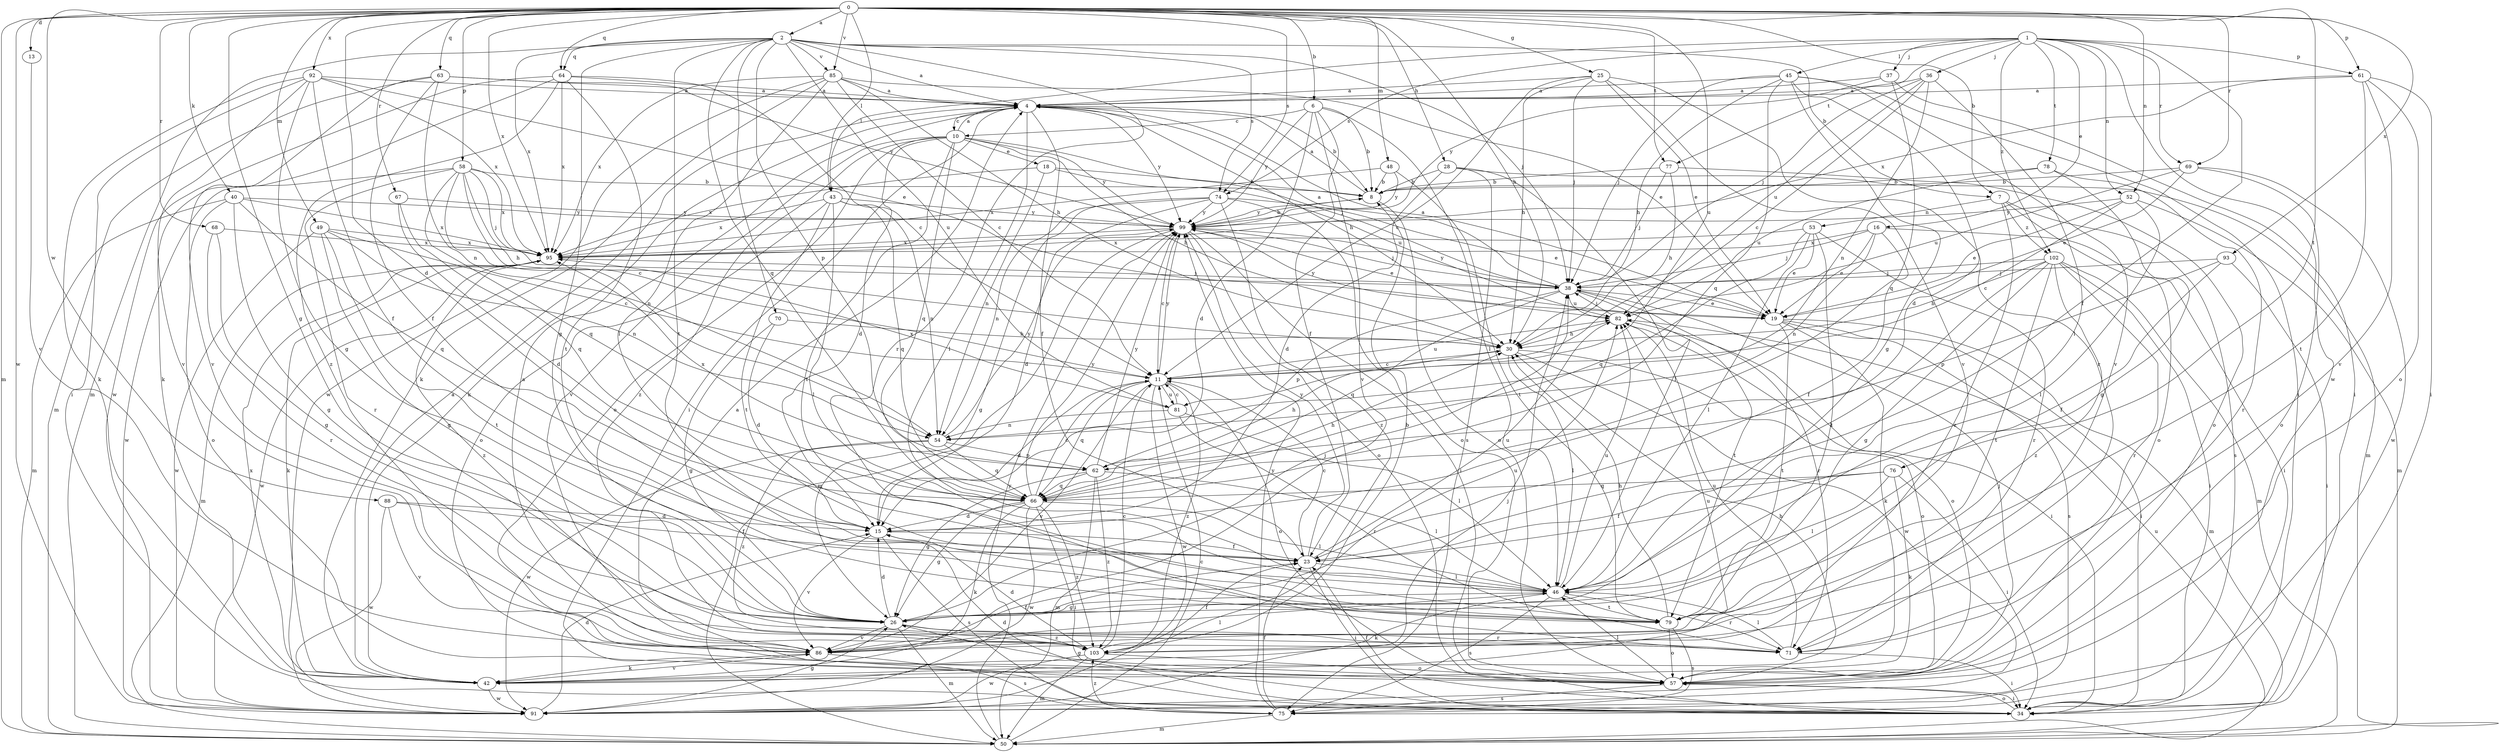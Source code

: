 strict digraph  {
0;
1;
2;
4;
6;
7;
8;
10;
11;
13;
15;
16;
18;
19;
23;
25;
26;
28;
30;
34;
36;
37;
38;
40;
42;
43;
45;
46;
48;
49;
50;
52;
53;
54;
57;
58;
61;
62;
63;
64;
66;
67;
68;
69;
70;
71;
74;
75;
76;
77;
78;
79;
81;
82;
85;
86;
88;
91;
92;
93;
95;
99;
102;
103;
0 -> 2  [label=a];
0 -> 6  [label=b];
0 -> 7  [label=b];
0 -> 13  [label=d];
0 -> 15  [label=d];
0 -> 25  [label=g];
0 -> 26  [label=g];
0 -> 28  [label=h];
0 -> 30  [label=h];
0 -> 40  [label=k];
0 -> 43  [label=l];
0 -> 48  [label=m];
0 -> 49  [label=m];
0 -> 50  [label=m];
0 -> 52  [label=n];
0 -> 58  [label=p];
0 -> 61  [label=p];
0 -> 63  [label=q];
0 -> 64  [label=q];
0 -> 67  [label=r];
0 -> 68  [label=r];
0 -> 69  [label=r];
0 -> 74  [label=s];
0 -> 76  [label=t];
0 -> 77  [label=t];
0 -> 81  [label=u];
0 -> 85  [label=v];
0 -> 88  [label=w];
0 -> 91  [label=w];
0 -> 92  [label=x];
0 -> 93  [label=x];
0 -> 95  [label=x];
1 -> 16  [label=e];
1 -> 23  [label=f];
1 -> 36  [label=j];
1 -> 37  [label=j];
1 -> 43  [label=l];
1 -> 45  [label=l];
1 -> 52  [label=n];
1 -> 61  [label=p];
1 -> 69  [label=r];
1 -> 74  [label=s];
1 -> 77  [label=t];
1 -> 78  [label=t];
1 -> 91  [label=w];
1 -> 102  [label=z];
2 -> 4  [label=a];
2 -> 7  [label=b];
2 -> 26  [label=g];
2 -> 38  [label=j];
2 -> 50  [label=m];
2 -> 62  [label=p];
2 -> 64  [label=q];
2 -> 66  [label=q];
2 -> 70  [label=r];
2 -> 71  [label=r];
2 -> 74  [label=s];
2 -> 79  [label=t];
2 -> 81  [label=u];
2 -> 85  [label=v];
2 -> 95  [label=x];
4 -> 8  [label=b];
4 -> 10  [label=c];
4 -> 23  [label=f];
4 -> 30  [label=h];
4 -> 34  [label=i];
4 -> 42  [label=k];
4 -> 46  [label=l];
4 -> 99  [label=y];
6 -> 8  [label=b];
6 -> 10  [label=c];
6 -> 15  [label=d];
6 -> 23  [label=f];
6 -> 46  [label=l];
6 -> 86  [label=v];
6 -> 99  [label=y];
7 -> 53  [label=n];
7 -> 57  [label=o];
7 -> 75  [label=s];
7 -> 102  [label=z];
7 -> 103  [label=z];
8 -> 4  [label=a];
8 -> 57  [label=o];
8 -> 99  [label=y];
10 -> 4  [label=a];
10 -> 15  [label=d];
10 -> 18  [label=e];
10 -> 30  [label=h];
10 -> 38  [label=j];
10 -> 57  [label=o];
10 -> 66  [label=q];
10 -> 79  [label=t];
10 -> 86  [label=v];
10 -> 99  [label=y];
10 -> 103  [label=z];
11 -> 15  [label=d];
11 -> 57  [label=o];
11 -> 66  [label=q];
11 -> 81  [label=u];
11 -> 82  [label=u];
11 -> 86  [label=v];
11 -> 91  [label=w];
11 -> 99  [label=y];
11 -> 103  [label=z];
13 -> 86  [label=v];
15 -> 23  [label=f];
15 -> 75  [label=s];
15 -> 86  [label=v];
16 -> 19  [label=e];
16 -> 23  [label=f];
16 -> 34  [label=i];
16 -> 38  [label=j];
16 -> 54  [label=n];
16 -> 95  [label=x];
18 -> 8  [label=b];
18 -> 54  [label=n];
18 -> 82  [label=u];
18 -> 95  [label=x];
19 -> 4  [label=a];
19 -> 34  [label=i];
19 -> 42  [label=k];
19 -> 50  [label=m];
19 -> 75  [label=s];
19 -> 79  [label=t];
23 -> 11  [label=c];
23 -> 34  [label=i];
23 -> 46  [label=l];
23 -> 82  [label=u];
23 -> 99  [label=y];
25 -> 4  [label=a];
25 -> 11  [label=c];
25 -> 19  [label=e];
25 -> 30  [label=h];
25 -> 38  [label=j];
25 -> 71  [label=r];
25 -> 86  [label=v];
26 -> 15  [label=d];
26 -> 38  [label=j];
26 -> 50  [label=m];
26 -> 71  [label=r];
26 -> 82  [label=u];
26 -> 86  [label=v];
26 -> 103  [label=z];
28 -> 8  [label=b];
28 -> 15  [label=d];
28 -> 46  [label=l];
28 -> 50  [label=m];
28 -> 75  [label=s];
30 -> 11  [label=c];
30 -> 46  [label=l];
30 -> 57  [label=o];
30 -> 91  [label=w];
34 -> 4  [label=a];
34 -> 15  [label=d];
34 -> 23  [label=f];
34 -> 57  [label=o];
36 -> 4  [label=a];
36 -> 11  [label=c];
36 -> 38  [label=j];
36 -> 46  [label=l];
36 -> 54  [label=n];
36 -> 82  [label=u];
37 -> 4  [label=a];
37 -> 34  [label=i];
37 -> 66  [label=q];
37 -> 99  [label=y];
38 -> 4  [label=a];
38 -> 19  [label=e];
38 -> 62  [label=p];
38 -> 66  [label=q];
38 -> 71  [label=r];
38 -> 79  [label=t];
38 -> 82  [label=u];
38 -> 99  [label=y];
40 -> 26  [label=g];
40 -> 50  [label=m];
40 -> 57  [label=o];
40 -> 66  [label=q];
40 -> 95  [label=x];
40 -> 99  [label=y];
42 -> 4  [label=a];
42 -> 82  [label=u];
42 -> 86  [label=v];
42 -> 91  [label=w];
42 -> 95  [label=x];
43 -> 46  [label=l];
43 -> 54  [label=n];
43 -> 57  [label=o];
43 -> 66  [label=q];
43 -> 79  [label=t];
43 -> 95  [label=x];
43 -> 99  [label=y];
45 -> 4  [label=a];
45 -> 15  [label=d];
45 -> 26  [label=g];
45 -> 30  [label=h];
45 -> 34  [label=i];
45 -> 38  [label=j];
45 -> 66  [label=q];
45 -> 86  [label=v];
46 -> 26  [label=g];
46 -> 42  [label=k];
46 -> 71  [label=r];
46 -> 75  [label=s];
46 -> 79  [label=t];
46 -> 82  [label=u];
48 -> 8  [label=b];
48 -> 79  [label=t];
48 -> 95  [label=x];
48 -> 99  [label=y];
49 -> 11  [label=c];
49 -> 26  [label=g];
49 -> 54  [label=n];
49 -> 79  [label=t];
49 -> 91  [label=w];
49 -> 95  [label=x];
50 -> 11  [label=c];
50 -> 82  [label=u];
50 -> 99  [label=y];
52 -> 11  [label=c];
52 -> 19  [label=e];
52 -> 46  [label=l];
52 -> 50  [label=m];
52 -> 99  [label=y];
53 -> 19  [label=e];
53 -> 46  [label=l];
53 -> 66  [label=q];
53 -> 71  [label=r];
53 -> 79  [label=t];
53 -> 95  [label=x];
54 -> 62  [label=p];
54 -> 66  [label=q];
54 -> 91  [label=w];
54 -> 99  [label=y];
54 -> 103  [label=z];
57 -> 26  [label=g];
57 -> 30  [label=h];
57 -> 34  [label=i];
57 -> 38  [label=j];
57 -> 46  [label=l];
57 -> 75  [label=s];
58 -> 8  [label=b];
58 -> 11  [label=c];
58 -> 30  [label=h];
58 -> 38  [label=j];
58 -> 54  [label=n];
58 -> 66  [label=q];
58 -> 71  [label=r];
58 -> 91  [label=w];
58 -> 95  [label=x];
61 -> 4  [label=a];
61 -> 34  [label=i];
61 -> 57  [label=o];
61 -> 79  [label=t];
61 -> 86  [label=v];
61 -> 95  [label=x];
62 -> 26  [label=g];
62 -> 30  [label=h];
62 -> 46  [label=l];
62 -> 50  [label=m];
62 -> 66  [label=q];
62 -> 95  [label=x];
62 -> 99  [label=y];
62 -> 103  [label=z];
63 -> 4  [label=a];
63 -> 23  [label=f];
63 -> 50  [label=m];
63 -> 54  [label=n];
63 -> 86  [label=v];
63 -> 99  [label=y];
64 -> 4  [label=a];
64 -> 11  [label=c];
64 -> 42  [label=k];
64 -> 79  [label=t];
64 -> 91  [label=w];
64 -> 95  [label=x];
64 -> 103  [label=z];
66 -> 11  [label=c];
66 -> 15  [label=d];
66 -> 26  [label=g];
66 -> 30  [label=h];
66 -> 34  [label=i];
66 -> 42  [label=k];
66 -> 46  [label=l];
66 -> 91  [label=w];
66 -> 99  [label=y];
66 -> 103  [label=z];
67 -> 15  [label=d];
67 -> 66  [label=q];
67 -> 99  [label=y];
68 -> 26  [label=g];
68 -> 71  [label=r];
68 -> 95  [label=x];
69 -> 8  [label=b];
69 -> 19  [label=e];
69 -> 57  [label=o];
69 -> 82  [label=u];
69 -> 91  [label=w];
70 -> 15  [label=d];
70 -> 26  [label=g];
70 -> 30  [label=h];
71 -> 34  [label=i];
71 -> 46  [label=l];
71 -> 82  [label=u];
74 -> 15  [label=d];
74 -> 19  [label=e];
74 -> 26  [label=g];
74 -> 54  [label=n];
74 -> 57  [label=o];
74 -> 99  [label=y];
74 -> 103  [label=z];
75 -> 23  [label=f];
75 -> 50  [label=m];
75 -> 99  [label=y];
75 -> 103  [label=z];
76 -> 23  [label=f];
76 -> 34  [label=i];
76 -> 42  [label=k];
76 -> 46  [label=l];
76 -> 66  [label=q];
77 -> 8  [label=b];
77 -> 30  [label=h];
77 -> 38  [label=j];
77 -> 57  [label=o];
78 -> 8  [label=b];
78 -> 26  [label=g];
78 -> 71  [label=r];
78 -> 82  [label=u];
79 -> 30  [label=h];
79 -> 57  [label=o];
79 -> 75  [label=s];
81 -> 11  [label=c];
81 -> 46  [label=l];
81 -> 54  [label=n];
81 -> 71  [label=r];
81 -> 95  [label=x];
82 -> 30  [label=h];
82 -> 34  [label=i];
82 -> 38  [label=j];
82 -> 57  [label=o];
82 -> 99  [label=y];
85 -> 4  [label=a];
85 -> 11  [label=c];
85 -> 19  [label=e];
85 -> 30  [label=h];
85 -> 42  [label=k];
85 -> 46  [label=l];
85 -> 91  [label=w];
85 -> 95  [label=x];
86 -> 4  [label=a];
86 -> 23  [label=f];
86 -> 42  [label=k];
86 -> 46  [label=l];
86 -> 75  [label=s];
88 -> 15  [label=d];
88 -> 23  [label=f];
88 -> 86  [label=v];
88 -> 91  [label=w];
91 -> 15  [label=d];
91 -> 26  [label=g];
91 -> 38  [label=j];
92 -> 4  [label=a];
92 -> 19  [label=e];
92 -> 23  [label=f];
92 -> 26  [label=g];
92 -> 34  [label=i];
92 -> 42  [label=k];
92 -> 86  [label=v];
92 -> 95  [label=x];
93 -> 23  [label=f];
93 -> 34  [label=i];
93 -> 38  [label=j];
93 -> 62  [label=p];
95 -> 38  [label=j];
95 -> 42  [label=k];
95 -> 50  [label=m];
95 -> 91  [label=w];
95 -> 103  [label=z];
99 -> 8  [label=b];
99 -> 11  [label=c];
99 -> 19  [label=e];
99 -> 34  [label=i];
99 -> 38  [label=j];
99 -> 50  [label=m];
99 -> 57  [label=o];
99 -> 95  [label=x];
102 -> 26  [label=g];
102 -> 30  [label=h];
102 -> 34  [label=i];
102 -> 38  [label=j];
102 -> 46  [label=l];
102 -> 50  [label=m];
102 -> 71  [label=r];
102 -> 79  [label=t];
102 -> 103  [label=z];
103 -> 8  [label=b];
103 -> 11  [label=c];
103 -> 15  [label=d];
103 -> 23  [label=f];
103 -> 50  [label=m];
103 -> 57  [label=o];
103 -> 91  [label=w];
}

